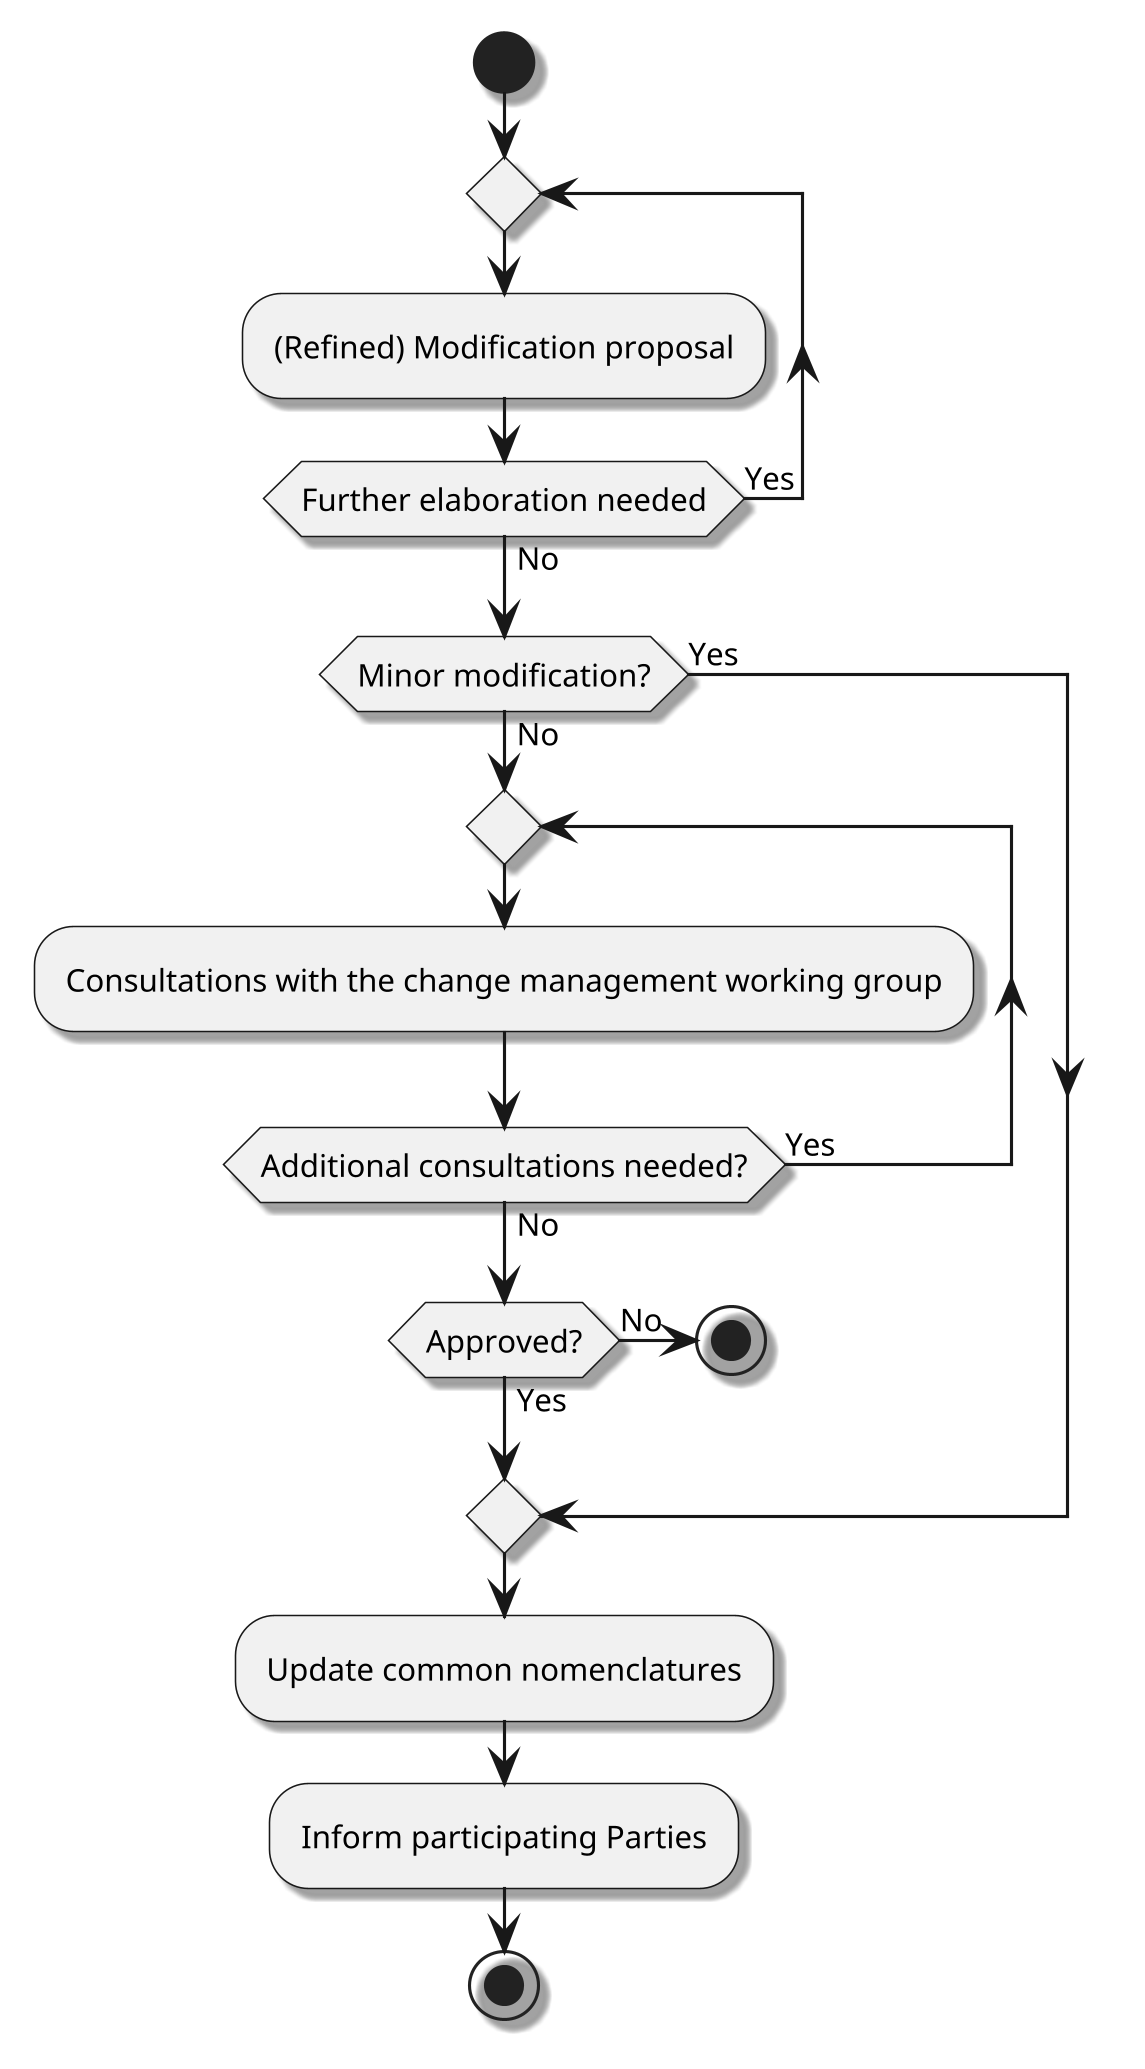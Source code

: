@startuml Review_Procedure

skinparam dpi 300
skinparam monochrome true
skinparam shadowing true
skinparam defaultTextAlignment center
skinparam defaultFontName Times New Roman
skinparam defaultFontSize 10

hide footbox
skinparam sequenceMessageAlign center

start
repeat;
    :(Refined) Modification proposal;
repeat while (Further elaboration needed) is (Yes) not (No)
if (Minor modification?) then (Yes)
else (No)
  repeat;
    :Consultations with the change management working group;
  repeat while (Additional consultations needed?) is (Yes) not (No)
  if (Approved?) then (Yes)
    else (No)
        stop
    endif
endif
:Update common nomenclatures;
:Inform participating Parties;
stop
@enduml